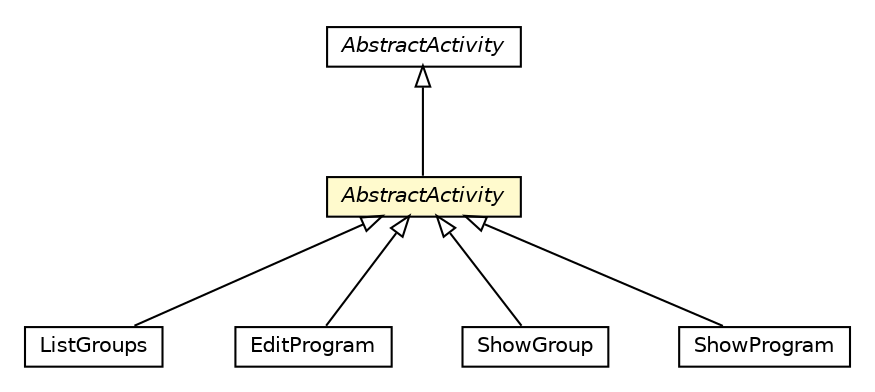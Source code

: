 #!/usr/local/bin/dot
#
# Class diagram 
# Generated by UMLGraph version 5.4 (http://www.umlgraph.org/)
#

digraph G {
	edge [fontname="Helvetica",fontsize=10,labelfontname="Helvetica",labelfontsize=10];
	node [fontname="Helvetica",fontsize=10,shape=plaintext];
	nodesep=0.25;
	ranksep=0.5;
	// hu.sch.kfc.client.activity.ListGroups
	c2135 [label=<<table title="hu.sch.kfc.client.activity.ListGroups" border="0" cellborder="1" cellspacing="0" cellpadding="2" port="p" href="./ListGroups.html">
		<tr><td><table border="0" cellspacing="0" cellpadding="1">
<tr><td align="center" balign="center"> ListGroups </td></tr>
		</table></td></tr>
		</table>>, URL="./ListGroups.html", fontname="Helvetica", fontcolor="black", fontsize=10.0];
	// hu.sch.kfc.client.activity.EditProgram
	c2138 [label=<<table title="hu.sch.kfc.client.activity.EditProgram" border="0" cellborder="1" cellspacing="0" cellpadding="2" port="p" href="./EditProgram.html">
		<tr><td><table border="0" cellspacing="0" cellpadding="1">
<tr><td align="center" balign="center"> EditProgram </td></tr>
		</table></td></tr>
		</table>>, URL="./EditProgram.html", fontname="Helvetica", fontcolor="black", fontsize=10.0];
	// hu.sch.kfc.client.activity.ShowGroup
	c2144 [label=<<table title="hu.sch.kfc.client.activity.ShowGroup" border="0" cellborder="1" cellspacing="0" cellpadding="2" port="p" href="./ShowGroup.html">
		<tr><td><table border="0" cellspacing="0" cellpadding="1">
<tr><td align="center" balign="center"> ShowGroup </td></tr>
		</table></td></tr>
		</table>>, URL="./ShowGroup.html", fontname="Helvetica", fontcolor="black", fontsize=10.0];
	// hu.sch.kfc.client.activity.AbstractActivity
	c2148 [label=<<table title="hu.sch.kfc.client.activity.AbstractActivity" border="0" cellborder="1" cellspacing="0" cellpadding="2" port="p" bgcolor="lemonChiffon" href="./AbstractActivity.html">
		<tr><td><table border="0" cellspacing="0" cellpadding="1">
<tr><td align="center" balign="center"><font face="Helvetica-Oblique"> AbstractActivity </font></td></tr>
		</table></td></tr>
		</table>>, URL="./AbstractActivity.html", fontname="Helvetica", fontcolor="black", fontsize=10.0];
	// hu.sch.kfc.client.activity.ShowProgram
	c2150 [label=<<table title="hu.sch.kfc.client.activity.ShowProgram" border="0" cellborder="1" cellspacing="0" cellpadding="2" port="p" href="./ShowProgram.html">
		<tr><td><table border="0" cellspacing="0" cellpadding="1">
<tr><td align="center" balign="center"> ShowProgram </td></tr>
		</table></td></tr>
		</table>>, URL="./ShowProgram.html", fontname="Helvetica", fontcolor="black", fontsize=10.0];
	//hu.sch.kfc.client.activity.ListGroups extends hu.sch.kfc.client.activity.AbstractActivity
	c2148:p -> c2135:p [dir=back,arrowtail=empty];
	//hu.sch.kfc.client.activity.EditProgram extends hu.sch.kfc.client.activity.AbstractActivity
	c2148:p -> c2138:p [dir=back,arrowtail=empty];
	//hu.sch.kfc.client.activity.ShowGroup extends hu.sch.kfc.client.activity.AbstractActivity
	c2148:p -> c2144:p [dir=back,arrowtail=empty];
	//hu.sch.kfc.client.activity.AbstractActivity extends com.google.gwt.activity.shared.AbstractActivity
	c2299:p -> c2148:p [dir=back,arrowtail=empty];
	//hu.sch.kfc.client.activity.ShowProgram extends hu.sch.kfc.client.activity.AbstractActivity
	c2148:p -> c2150:p [dir=back,arrowtail=empty];
	// com.google.gwt.activity.shared.AbstractActivity
	c2299 [label=<<table title="com.google.gwt.activity.shared.AbstractActivity" border="0" cellborder="1" cellspacing="0" cellpadding="2" port="p">
		<tr><td><table border="0" cellspacing="0" cellpadding="1">
<tr><td align="center" balign="center"><font face="Helvetica-Oblique"> AbstractActivity </font></td></tr>
		</table></td></tr>
		</table>>, URL="null", fontname="Helvetica", fontcolor="black", fontsize=10.0];
}

